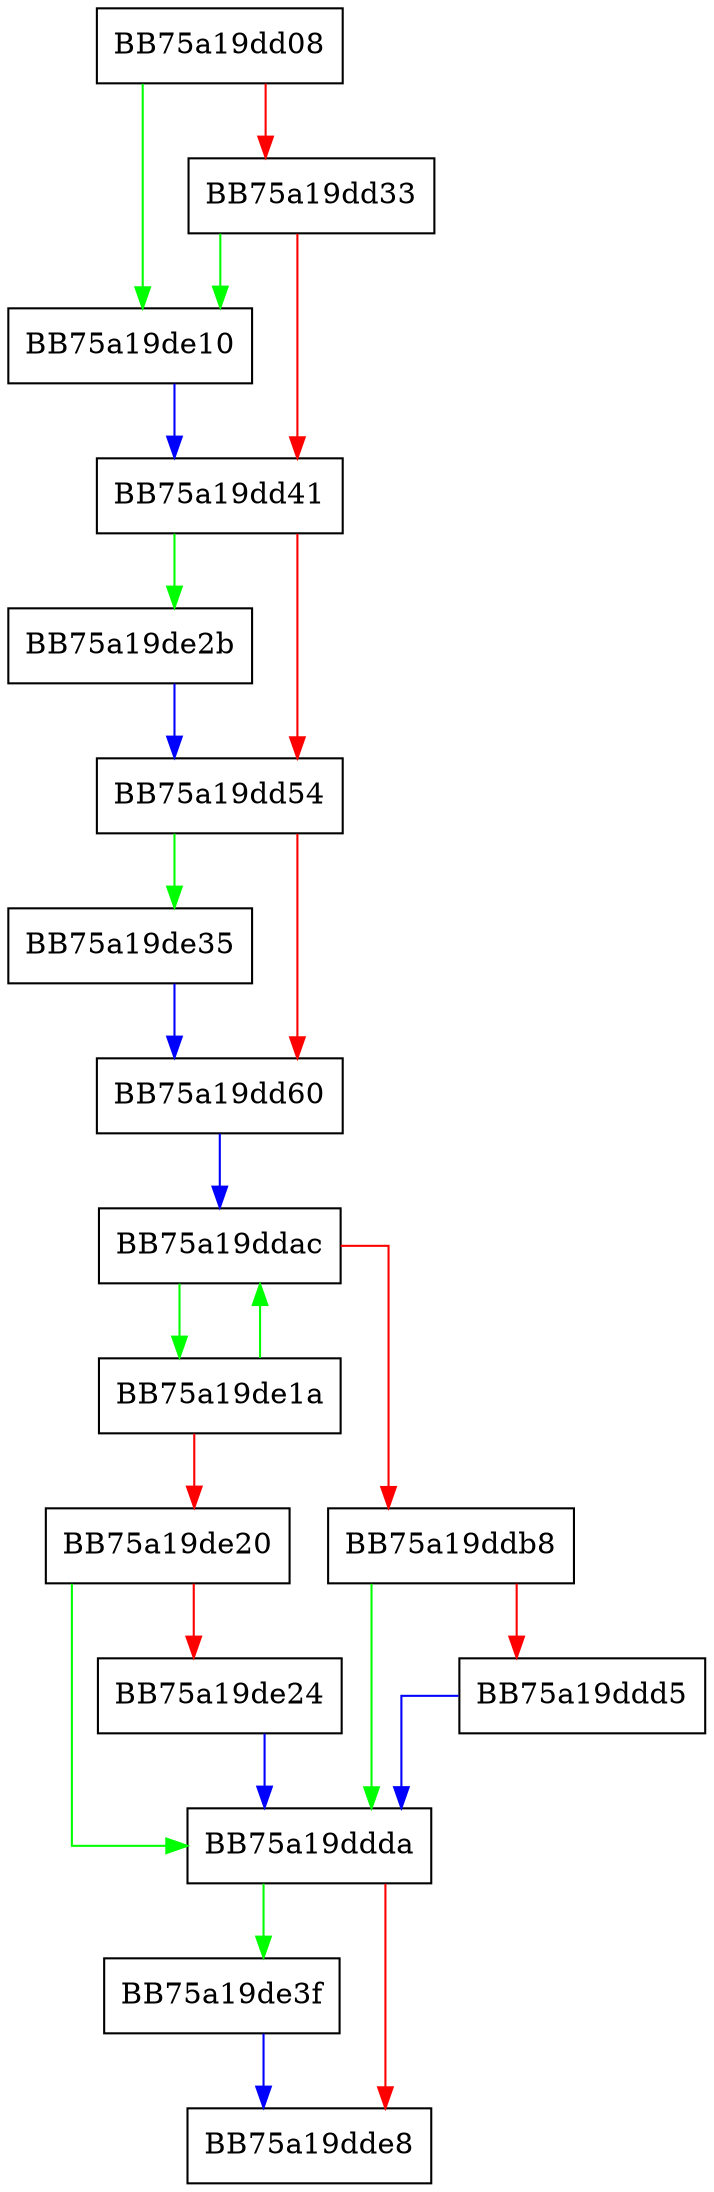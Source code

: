 digraph move_last_H {
  node [shape="box"];
  graph [splines=ortho];
  BB75a19dd08 -> BB75a19de10 [color="green"];
  BB75a19dd08 -> BB75a19dd33 [color="red"];
  BB75a19dd33 -> BB75a19de10 [color="green"];
  BB75a19dd33 -> BB75a19dd41 [color="red"];
  BB75a19dd41 -> BB75a19de2b [color="green"];
  BB75a19dd41 -> BB75a19dd54 [color="red"];
  BB75a19dd54 -> BB75a19de35 [color="green"];
  BB75a19dd54 -> BB75a19dd60 [color="red"];
  BB75a19dd60 -> BB75a19ddac [color="blue"];
  BB75a19ddac -> BB75a19de1a [color="green"];
  BB75a19ddac -> BB75a19ddb8 [color="red"];
  BB75a19ddb8 -> BB75a19ddda [color="green"];
  BB75a19ddb8 -> BB75a19ddd5 [color="red"];
  BB75a19ddd5 -> BB75a19ddda [color="blue"];
  BB75a19ddda -> BB75a19de3f [color="green"];
  BB75a19ddda -> BB75a19dde8 [color="red"];
  BB75a19de10 -> BB75a19dd41 [color="blue"];
  BB75a19de1a -> BB75a19ddac [color="green"];
  BB75a19de1a -> BB75a19de20 [color="red"];
  BB75a19de20 -> BB75a19ddda [color="green"];
  BB75a19de20 -> BB75a19de24 [color="red"];
  BB75a19de24 -> BB75a19ddda [color="blue"];
  BB75a19de2b -> BB75a19dd54 [color="blue"];
  BB75a19de35 -> BB75a19dd60 [color="blue"];
  BB75a19de3f -> BB75a19dde8 [color="blue"];
}